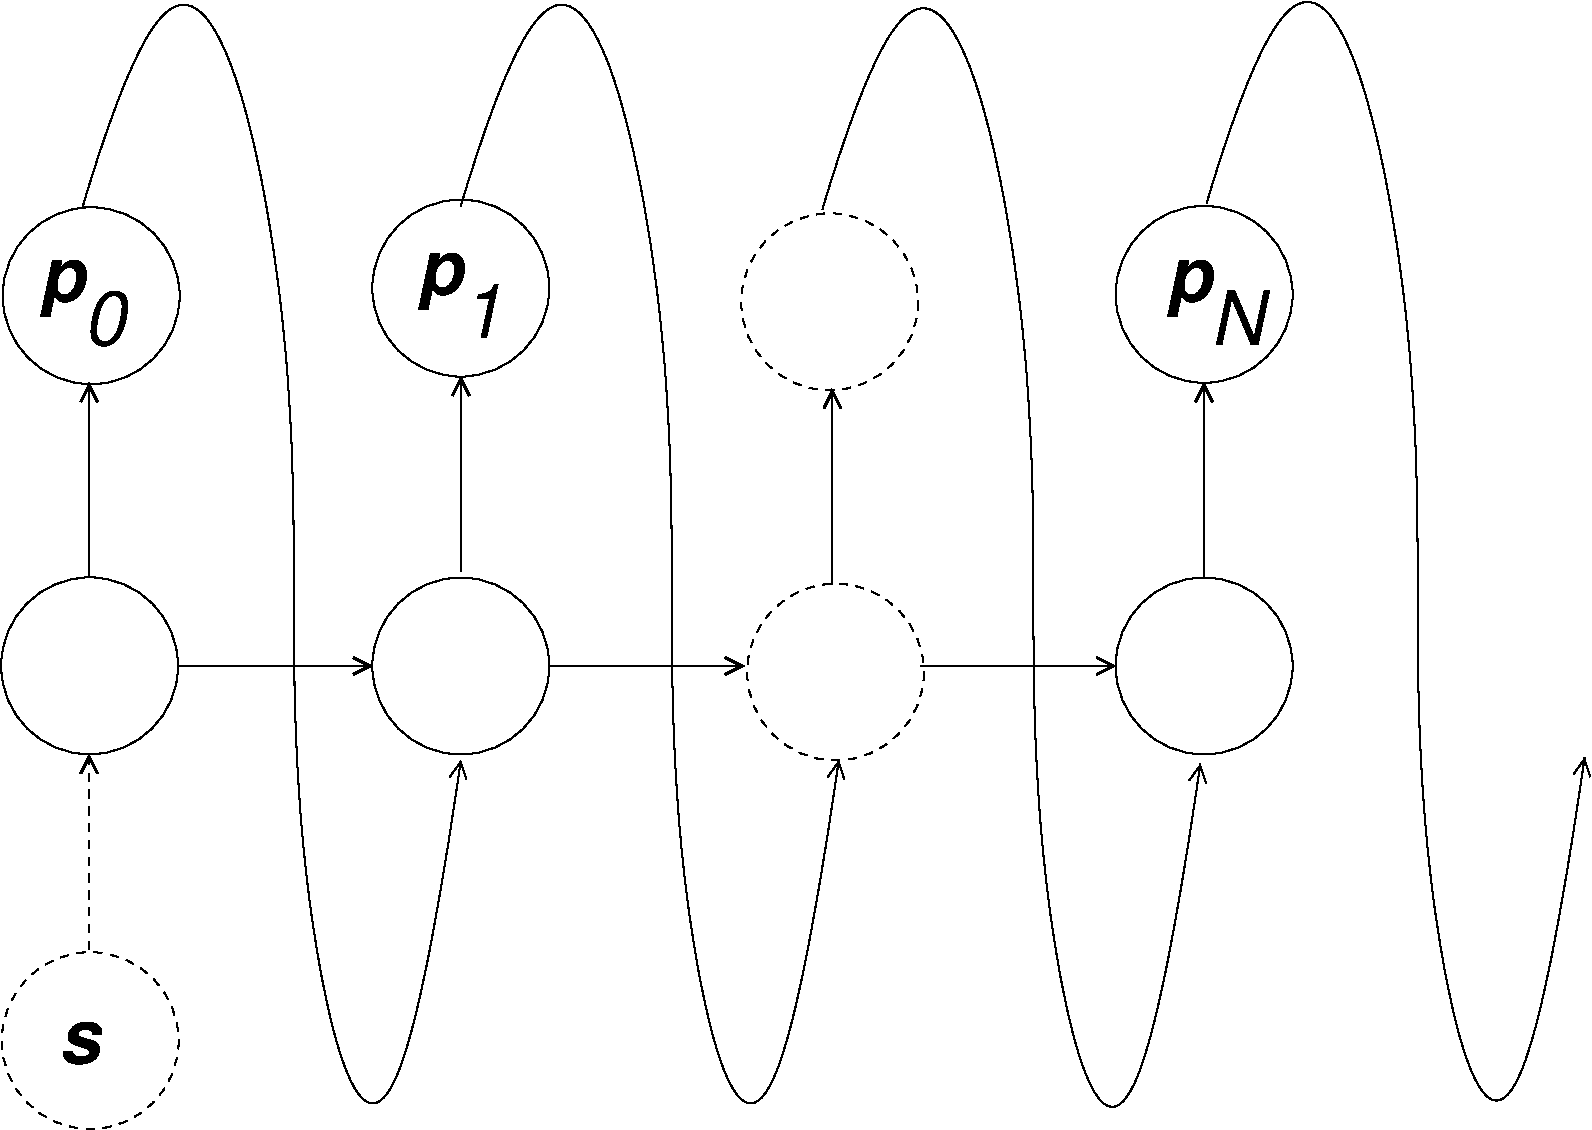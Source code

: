#FIG 3.2  Produced by xfig version 3.2.6
Landscape
Center
Metric
A4
100.00
Single
-2
1200 2
6 2610 -495 3285 225
4 0 0 50 -1 19 36 0.0000 4 480 375 2610 -135 p\001
4 0 0 50 -1 17 36 0.0000 4 435 330 2925 180 0\001
-6
6 10665 -480 11415 180
4 0 0 50 -1 19 36 0.0000 4 480 375 10665 -135 p\001
4 0 0 50 -1 17 36 0.0000 4 435 435 10980 180 N\001
-6
6 5310 -525 5955 135
4 0 0 50 -1 19 36 0.0000 4 480 375 5310 -180 p\001
4 0 0 50 -1 17 36 0.0000 4 420 330 5625 135 1\001
-6
1 3 0 1 0 7 50 -1 -1 0.000 1 0.0000 5625 2475 632 632 5625 2475 6255 2430
1 3 0 1 0 7 50 -1 -1 0.000 1 0.0000 2973 2474 632 632 2973 2474 3603 2429
1 3 0 1 0 7 50 -1 -1 0.000 1 0.0000 10935 2475 632 632 10935 2475 11565 2430
1 3 1 1 0 7 50 -1 -1 4.000 1 0.0000 8302 2518 632 632 8302 2518 8934 2518
1 3 0 1 0 7 50 -1 -1 0.000 1 0.0000 2984 -170 632 632 2984 -170 3614 -215
1 3 0 1 0 7 50 -1 -1 0.000 1 0.0000 5625 -225 632 632 5625 -225 6255 -270
1 3 0 1 0 7 50 -1 -1 0.000 1 0.0000 10935 -180 632 632 10935 -180 11565 -225
1 3 1 1 0 7 50 -1 -1 4.000 1 0.0000 8260 -127 632 632 8260 -127 8892 -127
1 3 1 1 0 7 50 -1 -1 4.000 1 0.0000 2977 5151 632 632 2977 5151 3609 5151
2 1 0 1 0 7 50 -1 -1 0.000 0 0 -1 1 0 2
	0 0 2.00 120.00 120.00
	 3600 2475 4995 2475
2 1 0 1 0 7 50 -1 -1 0.000 0 0 -1 1 0 2
	0 0 2.00 120.00 120.00
	 6255 2475 7650 2475
2 1 0 1 0 7 50 -1 -1 0.000 0 0 -1 1 0 2
	0 0 2.00 120.00 120.00
	 8910 2475 10305 2475
2 1 1 1 0 7 50 -1 -1 4.000 0 0 -1 1 0 2
	0 0 2.00 120.00 120.00
	 2970 4500 2970 3105
2 1 0 1 0 7 50 -1 -1 0.000 0 0 -1 1 0 2
	0 0 2.00 120.00 120.00
	 2970 1845 2970 450
2 1 0 1 0 7 50 -1 -1 0.000 0 0 -1 1 0 2
	0 0 2.00 120.00 120.00
	 5625 1800 5625 405
2 1 0 1 0 7 50 -1 -1 0.000 0 0 -1 1 0 2
	0 0 2.00 120.00 120.00
	 8280 1890 8280 495
2 1 0 1 0 7 50 -1 -1 0.000 0 0 -1 1 0 2
	0 0 2.00 120.00 120.00
	 10935 1845 10935 450
3 2 0 1 0 7 50 -1 -1 0.000 0 1 0 4
	0 0 1.00 120.00 120.00
	 2925 -810 4050 -1620 4770 5265 5625 3150
	 0.000 -1.000 -1.000 0.000
3 2 0 1 0 7 50 -1 -1 0.000 0 1 0 4
	0 0 1.00 120.00 120.00
	 5625 -810 6750 -1620 7470 5265 8325 3150
	 0.000 -1.000 -1.000 0.000
3 2 0 1 0 7 50 -1 -1 0.000 0 1 0 4
	0 0 1.00 120.00 120.00
	 8208 -785 9333 -1595 10053 5290 10908 3175
	 0.000 -1.000 -1.000 0.000
3 2 0 1 0 7 50 -1 -1 0.000 0 1 0 4
	0 0 1.00 120.00 120.00
	 10953 -830 12078 -1640 12798 5245 13653 3130
	 0.000 -1.000 -1.000 0.000
4 0 0 50 -1 19 36 0.0000 4 360 330 2745 5310 s\001
